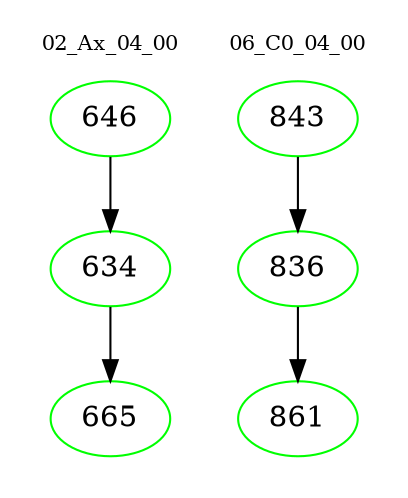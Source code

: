 digraph{
subgraph cluster_0 {
color = white
label = "02_Ax_04_00";
fontsize=10;
T0_646 [label="646", color="green"]
T0_646 -> T0_634 [color="black"]
T0_634 [label="634", color="green"]
T0_634 -> T0_665 [color="black"]
T0_665 [label="665", color="green"]
}
subgraph cluster_1 {
color = white
label = "06_C0_04_00";
fontsize=10;
T1_843 [label="843", color="green"]
T1_843 -> T1_836 [color="black"]
T1_836 [label="836", color="green"]
T1_836 -> T1_861 [color="black"]
T1_861 [label="861", color="green"]
}
}
